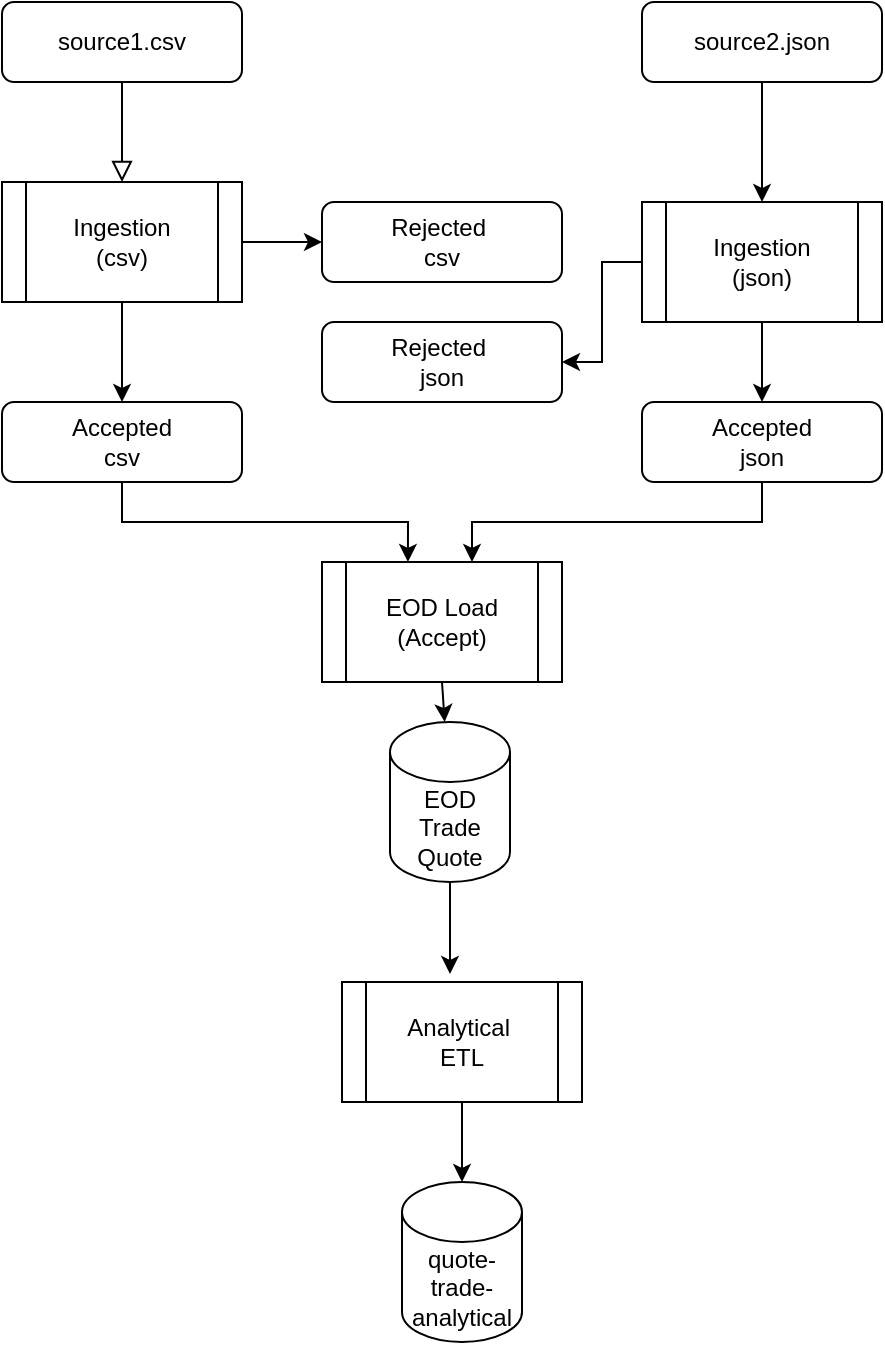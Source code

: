 <mxfile version="15.6.8" type="google"><diagram id="C5RBs43oDa-KdzZeNtuy" name="Page-1"><mxGraphModel dx="1422" dy="914" grid="1" gridSize="10" guides="1" tooltips="1" connect="1" arrows="1" fold="1" page="1" pageScale="1" pageWidth="827" pageHeight="1169" math="0" shadow="0"><root><mxCell id="WIyWlLk6GJQsqaUBKTNV-0"/><mxCell id="WIyWlLk6GJQsqaUBKTNV-1" parent="WIyWlLk6GJQsqaUBKTNV-0"/><mxCell id="WIyWlLk6GJQsqaUBKTNV-2" value="" style="rounded=0;html=1;jettySize=auto;orthogonalLoop=1;fontSize=11;endArrow=block;endFill=0;endSize=8;strokeWidth=1;shadow=0;labelBackgroundColor=none;edgeStyle=orthogonalEdgeStyle;" parent="WIyWlLk6GJQsqaUBKTNV-1" source="WIyWlLk6GJQsqaUBKTNV-3" edge="1"><mxGeometry relative="1" as="geometry"><mxPoint x="220" y="170" as="targetPoint"/></mxGeometry></mxCell><mxCell id="WIyWlLk6GJQsqaUBKTNV-3" value="source1.csv" style="rounded=1;whiteSpace=wrap;html=1;fontSize=12;glass=0;strokeWidth=1;shadow=0;" parent="WIyWlLk6GJQsqaUBKTNV-1" vertex="1"><mxGeometry x="160" y="80" width="120" height="40" as="geometry"/></mxCell><mxCell id="WIyWlLk6GJQsqaUBKTNV-7" value="Rejected&amp;nbsp;&lt;br&gt;csv" style="rounded=1;whiteSpace=wrap;html=1;fontSize=12;glass=0;strokeWidth=1;shadow=0;" parent="WIyWlLk6GJQsqaUBKTNV-1" vertex="1"><mxGeometry x="320" y="180" width="120" height="40" as="geometry"/></mxCell><mxCell id="K_TlyadPHs5zN0KFGflE-9" style="edgeStyle=none;rounded=0;orthogonalLoop=1;jettySize=auto;html=1;exitX=0.5;exitY=1;exitDx=0;exitDy=0;entryX=0.5;entryY=0;entryDx=0;entryDy=0;" edge="1" parent="WIyWlLk6GJQsqaUBKTNV-1" source="K_TlyadPHs5zN0KFGflE-0" target="K_TlyadPHs5zN0KFGflE-1"><mxGeometry relative="1" as="geometry"/></mxCell><mxCell id="K_TlyadPHs5zN0KFGflE-11" style="edgeStyle=none;rounded=0;orthogonalLoop=1;jettySize=auto;html=1;exitX=1;exitY=0.5;exitDx=0;exitDy=0;entryX=0;entryY=0.5;entryDx=0;entryDy=0;" edge="1" parent="WIyWlLk6GJQsqaUBKTNV-1" source="K_TlyadPHs5zN0KFGflE-0" target="WIyWlLk6GJQsqaUBKTNV-7"><mxGeometry relative="1" as="geometry"/></mxCell><mxCell id="K_TlyadPHs5zN0KFGflE-0" value="Ingestion&lt;br&gt;(csv)" style="shape=process;whiteSpace=wrap;html=1;backgroundOutline=1;" vertex="1" parent="WIyWlLk6GJQsqaUBKTNV-1"><mxGeometry x="160" y="170" width="120" height="60" as="geometry"/></mxCell><mxCell id="K_TlyadPHs5zN0KFGflE-19" style="edgeStyle=orthogonalEdgeStyle;rounded=0;orthogonalLoop=1;jettySize=auto;html=1;exitX=0.5;exitY=1;exitDx=0;exitDy=0;entryX=0.358;entryY=0;entryDx=0;entryDy=0;entryPerimeter=0;" edge="1" parent="WIyWlLk6GJQsqaUBKTNV-1" source="K_TlyadPHs5zN0KFGflE-1" target="K_TlyadPHs5zN0KFGflE-2"><mxGeometry relative="1" as="geometry"/></mxCell><mxCell id="K_TlyadPHs5zN0KFGflE-1" value="Accepted&lt;br&gt;csv" style="rounded=1;whiteSpace=wrap;html=1;" vertex="1" parent="WIyWlLk6GJQsqaUBKTNV-1"><mxGeometry x="160" y="280" width="120" height="40" as="geometry"/></mxCell><mxCell id="K_TlyadPHs5zN0KFGflE-15" style="edgeStyle=none;rounded=0;orthogonalLoop=1;jettySize=auto;html=1;exitX=0.5;exitY=1;exitDx=0;exitDy=0;" edge="1" parent="WIyWlLk6GJQsqaUBKTNV-1" source="K_TlyadPHs5zN0KFGflE-2" target="K_TlyadPHs5zN0KFGflE-3"><mxGeometry relative="1" as="geometry"/></mxCell><mxCell id="K_TlyadPHs5zN0KFGflE-2" value="EOD Load&lt;br&gt;(Accept)" style="shape=process;whiteSpace=wrap;html=1;backgroundOutline=1;" vertex="1" parent="WIyWlLk6GJQsqaUBKTNV-1"><mxGeometry x="320" y="360" width="120" height="60" as="geometry"/></mxCell><mxCell id="K_TlyadPHs5zN0KFGflE-16" style="edgeStyle=none;rounded=0;orthogonalLoop=1;jettySize=auto;html=1;exitX=0.5;exitY=1;exitDx=0;exitDy=0;exitPerimeter=0;entryX=0.45;entryY=-0.067;entryDx=0;entryDy=0;entryPerimeter=0;" edge="1" parent="WIyWlLk6GJQsqaUBKTNV-1" source="K_TlyadPHs5zN0KFGflE-3" target="K_TlyadPHs5zN0KFGflE-4"><mxGeometry relative="1" as="geometry"/></mxCell><mxCell id="K_TlyadPHs5zN0KFGflE-3" value="EOD&lt;br&gt;Trade&lt;br&gt;Quote" style="shape=cylinder3;whiteSpace=wrap;html=1;boundedLbl=1;backgroundOutline=1;size=15;" vertex="1" parent="WIyWlLk6GJQsqaUBKTNV-1"><mxGeometry x="354" y="440" width="60" height="80" as="geometry"/></mxCell><mxCell id="K_TlyadPHs5zN0KFGflE-17" style="edgeStyle=none;rounded=0;orthogonalLoop=1;jettySize=auto;html=1;exitX=0.5;exitY=1;exitDx=0;exitDy=0;entryX=0.5;entryY=0;entryDx=0;entryDy=0;entryPerimeter=0;" edge="1" parent="WIyWlLk6GJQsqaUBKTNV-1" source="K_TlyadPHs5zN0KFGflE-4" target="K_TlyadPHs5zN0KFGflE-5"><mxGeometry relative="1" as="geometry"/></mxCell><mxCell id="K_TlyadPHs5zN0KFGflE-4" value="Analytical&amp;nbsp;&lt;br&gt;ETL" style="shape=process;whiteSpace=wrap;html=1;backgroundOutline=1;" vertex="1" parent="WIyWlLk6GJQsqaUBKTNV-1"><mxGeometry x="330" y="570" width="120" height="60" as="geometry"/></mxCell><mxCell id="K_TlyadPHs5zN0KFGflE-5" value="quote-trade-analytical" style="shape=cylinder3;whiteSpace=wrap;html=1;boundedLbl=1;backgroundOutline=1;size=15;" vertex="1" parent="WIyWlLk6GJQsqaUBKTNV-1"><mxGeometry x="360" y="670" width="60" height="80" as="geometry"/></mxCell><mxCell id="K_TlyadPHs5zN0KFGflE-13" style="edgeStyle=none;rounded=0;orthogonalLoop=1;jettySize=auto;html=1;exitX=0.5;exitY=1;exitDx=0;exitDy=0;entryX=0.5;entryY=0;entryDx=0;entryDy=0;" edge="1" parent="WIyWlLk6GJQsqaUBKTNV-1" source="K_TlyadPHs5zN0KFGflE-6" target="K_TlyadPHs5zN0KFGflE-7"><mxGeometry relative="1" as="geometry"/></mxCell><mxCell id="K_TlyadPHs5zN0KFGflE-6" value="source2.json" style="rounded=1;whiteSpace=wrap;html=1;" vertex="1" parent="WIyWlLk6GJQsqaUBKTNV-1"><mxGeometry x="480" y="80" width="120" height="40" as="geometry"/></mxCell><mxCell id="K_TlyadPHs5zN0KFGflE-14" style="edgeStyle=none;rounded=0;orthogonalLoop=1;jettySize=auto;html=1;exitX=0.5;exitY=1;exitDx=0;exitDy=0;entryX=0.5;entryY=0;entryDx=0;entryDy=0;" edge="1" parent="WIyWlLk6GJQsqaUBKTNV-1" source="K_TlyadPHs5zN0KFGflE-7" target="K_TlyadPHs5zN0KFGflE-8"><mxGeometry relative="1" as="geometry"/></mxCell><mxCell id="K_TlyadPHs5zN0KFGflE-18" style="edgeStyle=orthogonalEdgeStyle;rounded=0;orthogonalLoop=1;jettySize=auto;html=1;exitX=0;exitY=0.5;exitDx=0;exitDy=0;entryX=1;entryY=0.5;entryDx=0;entryDy=0;" edge="1" parent="WIyWlLk6GJQsqaUBKTNV-1" source="K_TlyadPHs5zN0KFGflE-7" target="K_TlyadPHs5zN0KFGflE-12"><mxGeometry relative="1" as="geometry"/></mxCell><mxCell id="K_TlyadPHs5zN0KFGflE-7" value="Ingestion&lt;br&gt;(json)" style="shape=process;whiteSpace=wrap;html=1;backgroundOutline=1;" vertex="1" parent="WIyWlLk6GJQsqaUBKTNV-1"><mxGeometry x="480" y="180" width="120" height="60" as="geometry"/></mxCell><mxCell id="K_TlyadPHs5zN0KFGflE-20" style="edgeStyle=orthogonalEdgeStyle;rounded=0;orthogonalLoop=1;jettySize=auto;html=1;exitX=0.5;exitY=1;exitDx=0;exitDy=0;entryX=0.625;entryY=0;entryDx=0;entryDy=0;entryPerimeter=0;" edge="1" parent="WIyWlLk6GJQsqaUBKTNV-1" source="K_TlyadPHs5zN0KFGflE-8" target="K_TlyadPHs5zN0KFGflE-2"><mxGeometry relative="1" as="geometry"><mxPoint x="395" y="350" as="targetPoint"/></mxGeometry></mxCell><mxCell id="K_TlyadPHs5zN0KFGflE-8" value="Accepted&lt;br&gt;json" style="rounded=1;whiteSpace=wrap;html=1;" vertex="1" parent="WIyWlLk6GJQsqaUBKTNV-1"><mxGeometry x="480" y="280" width="120" height="40" as="geometry"/></mxCell><mxCell id="K_TlyadPHs5zN0KFGflE-12" value="Rejected&amp;nbsp;&lt;br&gt;json" style="rounded=1;whiteSpace=wrap;html=1;fontSize=12;glass=0;strokeWidth=1;shadow=0;" vertex="1" parent="WIyWlLk6GJQsqaUBKTNV-1"><mxGeometry x="320" y="240" width="120" height="40" as="geometry"/></mxCell></root></mxGraphModel></diagram></mxfile>